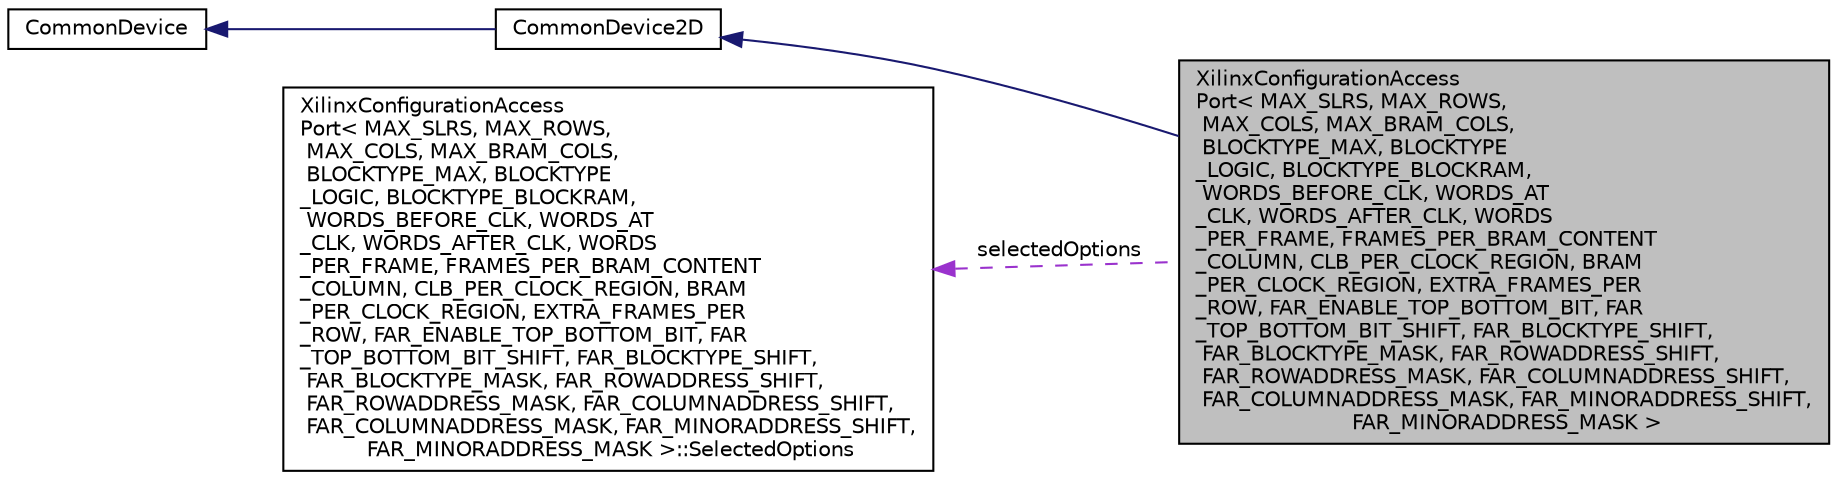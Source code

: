 digraph "XilinxConfigurationAccessPort&lt; MAX_SLRS, MAX_ROWS, MAX_COLS, MAX_BRAM_COLS, BLOCKTYPE_MAX, BLOCKTYPE_LOGIC, BLOCKTYPE_BLOCKRAM, WORDS_BEFORE_CLK, WORDS_AT_CLK, WORDS_AFTER_CLK, WORDS_PER_FRAME, FRAMES_PER_BRAM_CONTENT_COLUMN, CLB_PER_CLOCK_REGION, BRAM_PER_CLOCK_REGION, EXTRA_FRAMES_PER_ROW, FAR_ENABLE_TOP_BOTTOM_BIT, FAR_TOP_BOTTOM_BIT_SHIFT, FAR_BLOCKTYPE_SHIFT, FAR_BLOCKTYPE_MASK, FAR_ROWADDRESS_SHIFT, FAR_ROWADDRESS_MASK, FAR_COLUMNADDRESS_SHIFT, FAR_COLUMNADDRESS_MASK, FAR_MINORADDRESS_SHIFT, FAR_MINORADDRESS_MASK &gt;"
{
 // INTERACTIVE_SVG=YES
 // LATEX_PDF_SIZE
  edge [fontname="Helvetica",fontsize="10",labelfontname="Helvetica",labelfontsize="10"];
  node [fontname="Helvetica",fontsize="10",shape=record];
  rankdir="LR";
  Node1 [label="XilinxConfigurationAccess\lPort\< MAX_SLRS, MAX_ROWS,\l MAX_COLS, MAX_BRAM_COLS,\l BLOCKTYPE_MAX, BLOCKTYPE\l_LOGIC, BLOCKTYPE_BLOCKRAM,\l WORDS_BEFORE_CLK, WORDS_AT\l_CLK, WORDS_AFTER_CLK, WORDS\l_PER_FRAME, FRAMES_PER_BRAM_CONTENT\l_COLUMN, CLB_PER_CLOCK_REGION, BRAM\l_PER_CLOCK_REGION, EXTRA_FRAMES_PER\l_ROW, FAR_ENABLE_TOP_BOTTOM_BIT, FAR\l_TOP_BOTTOM_BIT_SHIFT, FAR_BLOCKTYPE_SHIFT,\l FAR_BLOCKTYPE_MASK, FAR_ROWADDRESS_SHIFT,\l FAR_ROWADDRESS_MASK, FAR_COLUMNADDRESS_SHIFT,\l FAR_COLUMNADDRESS_MASK, FAR_MINORADDRESS_SHIFT,\l FAR_MINORADDRESS_MASK \>",height=0.2,width=0.4,color="black", fillcolor="grey75", style="filled", fontcolor="black",tooltip=" "];
  Node2 -> Node1 [dir="back",color="midnightblue",fontsize="10",style="solid",fontname="Helvetica"];
  Node2 [label="CommonDevice2D",height=0.2,width=0.4,color="black", fillcolor="white", style="filled",URL="$classCommonDevice2D.html",tooltip=" "];
  Node3 -> Node2 [dir="back",color="midnightblue",fontsize="10",style="solid",fontname="Helvetica"];
  Node3 [label="CommonDevice",height=0.2,width=0.4,color="black", fillcolor="white", style="filled",URL="$classCommonDevice.html",tooltip=" "];
  Node4 -> Node1 [dir="back",color="darkorchid3",fontsize="10",style="dashed",label=" selectedOptions" ,fontname="Helvetica"];
  Node4 [label="XilinxConfigurationAccess\lPort\< MAX_SLRS, MAX_ROWS,\l MAX_COLS, MAX_BRAM_COLS,\l BLOCKTYPE_MAX, BLOCKTYPE\l_LOGIC, BLOCKTYPE_BLOCKRAM,\l WORDS_BEFORE_CLK, WORDS_AT\l_CLK, WORDS_AFTER_CLK, WORDS\l_PER_FRAME, FRAMES_PER_BRAM_CONTENT\l_COLUMN, CLB_PER_CLOCK_REGION, BRAM\l_PER_CLOCK_REGION, EXTRA_FRAMES_PER\l_ROW, FAR_ENABLE_TOP_BOTTOM_BIT, FAR\l_TOP_BOTTOM_BIT_SHIFT, FAR_BLOCKTYPE_SHIFT,\l FAR_BLOCKTYPE_MASK, FAR_ROWADDRESS_SHIFT,\l FAR_ROWADDRESS_MASK, FAR_COLUMNADDRESS_SHIFT,\l FAR_COLUMNADDRESS_MASK, FAR_MINORADDRESS_SHIFT,\l FAR_MINORADDRESS_MASK \>::SelectedOptions",height=0.2,width=0.4,color="black", fillcolor="white", style="filled",URL="$structXilinxConfigurationAccessPort_1_1SelectedOptions.html",tooltip=" "];
}
